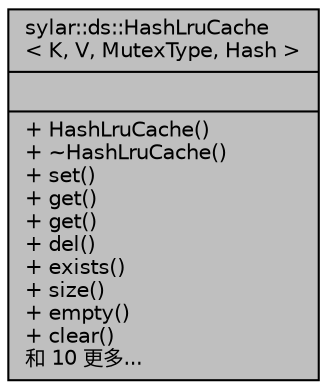 digraph "sylar::ds::HashLruCache&lt; K, V, MutexType, Hash &gt;"
{
 // LATEX_PDF_SIZE
  edge [fontname="Helvetica",fontsize="10",labelfontname="Helvetica",labelfontsize="10"];
  node [fontname="Helvetica",fontsize="10",shape=record];
  Node1 [label="{sylar::ds::HashLruCache\l\< K, V, MutexType, Hash \>\n||+ HashLruCache()\l+ ~HashLruCache()\l+ set()\l+ get()\l+ get()\l+ del()\l+ exists()\l+ size()\l+ empty()\l+ clear()\l和 10 更多...\l}",height=0.2,width=0.4,color="black", fillcolor="grey75", style="filled", fontcolor="black",tooltip=" "];
}
